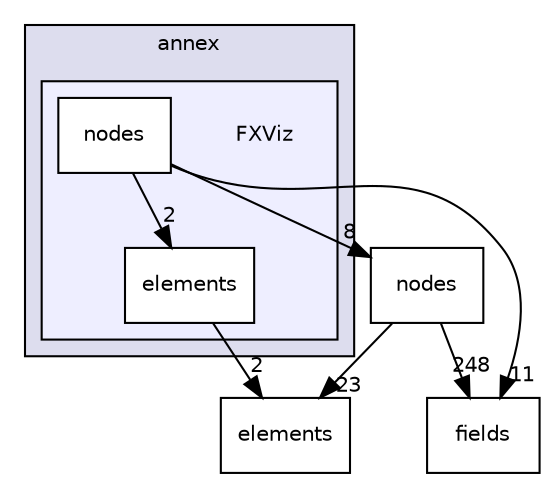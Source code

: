digraph "include/Inventor/annex/FXViz" {
  compound=true
  node [ fontsize="10", fontname="Helvetica"];
  edge [ labelfontsize="10", labelfontname="Helvetica"];
  subgraph clusterdir_7eabc74ee96f78b1d9e65fb468addeca {
    graph [ bgcolor="#ddddee", pencolor="black", label="annex" fontname="Helvetica", fontsize="10", URL="dir_7eabc74ee96f78b1d9e65fb468addeca.html"]
  subgraph clusterdir_af1f142ece8247046dde338b77c8cb0b {
    graph [ bgcolor="#eeeeff", pencolor="black", label="" URL="dir_af1f142ece8247046dde338b77c8cb0b.html"];
    dir_af1f142ece8247046dde338b77c8cb0b [shape=plaintext label="FXViz"];
  dir_998443e587efda5020095fd39473541f [shape=box label="elements" fillcolor="white" style="filled" URL="dir_998443e587efda5020095fd39473541f.html"];
  dir_3469b6394d07de360eb9a5e78c90bd0b [shape=box label="nodes" fillcolor="white" style="filled" URL="dir_3469b6394d07de360eb9a5e78c90bd0b.html"];
  }
  }
  dir_4be52554de5475a620e8b38d2057de84 [shape=box label="elements" URL="dir_4be52554de5475a620e8b38d2057de84.html"];
  dir_a1c1d9fc954b6310fc06e1f59b6e0117 [shape=box label="nodes" URL="dir_a1c1d9fc954b6310fc06e1f59b6e0117.html"];
  dir_3a848b90e1404780a5d06bb25bf974e3 [shape=box label="fields" URL="dir_3a848b90e1404780a5d06bb25bf974e3.html"];
  dir_3469b6394d07de360eb9a5e78c90bd0b->dir_3a848b90e1404780a5d06bb25bf974e3 [headlabel="11", labeldistance=1.5 headhref="dir_000007_000031.html"];
  dir_3469b6394d07de360eb9a5e78c90bd0b->dir_998443e587efda5020095fd39473541f [headlabel="2", labeldistance=1.5 headhref="dir_000007_000006.html"];
  dir_3469b6394d07de360eb9a5e78c90bd0b->dir_a1c1d9fc954b6310fc06e1f59b6e0117 [headlabel="8", labeldistance=1.5 headhref="dir_000007_000038.html"];
  dir_a1c1d9fc954b6310fc06e1f59b6e0117->dir_3a848b90e1404780a5d06bb25bf974e3 [headlabel="248", labeldistance=1.5 headhref="dir_000038_000031.html"];
  dir_a1c1d9fc954b6310fc06e1f59b6e0117->dir_4be52554de5475a620e8b38d2057de84 [headlabel="23", labeldistance=1.5 headhref="dir_000038_000027.html"];
  dir_998443e587efda5020095fd39473541f->dir_4be52554de5475a620e8b38d2057de84 [headlabel="2", labeldistance=1.5 headhref="dir_000006_000027.html"];
}
